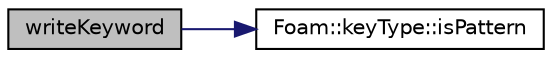 digraph "writeKeyword"
{
  bgcolor="transparent";
  edge [fontname="Helvetica",fontsize="10",labelfontname="Helvetica",labelfontsize="10"];
  node [fontname="Helvetica",fontsize="10",shape=record];
  rankdir="LR";
  Node1 [label="writeKeyword",height=0.2,width=0.4,color="black", fillcolor="grey75", style="filled" fontcolor="black"];
  Node1 -> Node2 [color="midnightblue",fontsize="10",style="solid",fontname="Helvetica"];
  Node2 [label="Foam::keyType::isPattern",height=0.2,width=0.4,color="black",URL="$classFoam_1_1keyType.html#a3376c871d0178131d9d7c06b13f62731",tooltip="The keyType is treated as a pattern, not as literal string. "];
}

